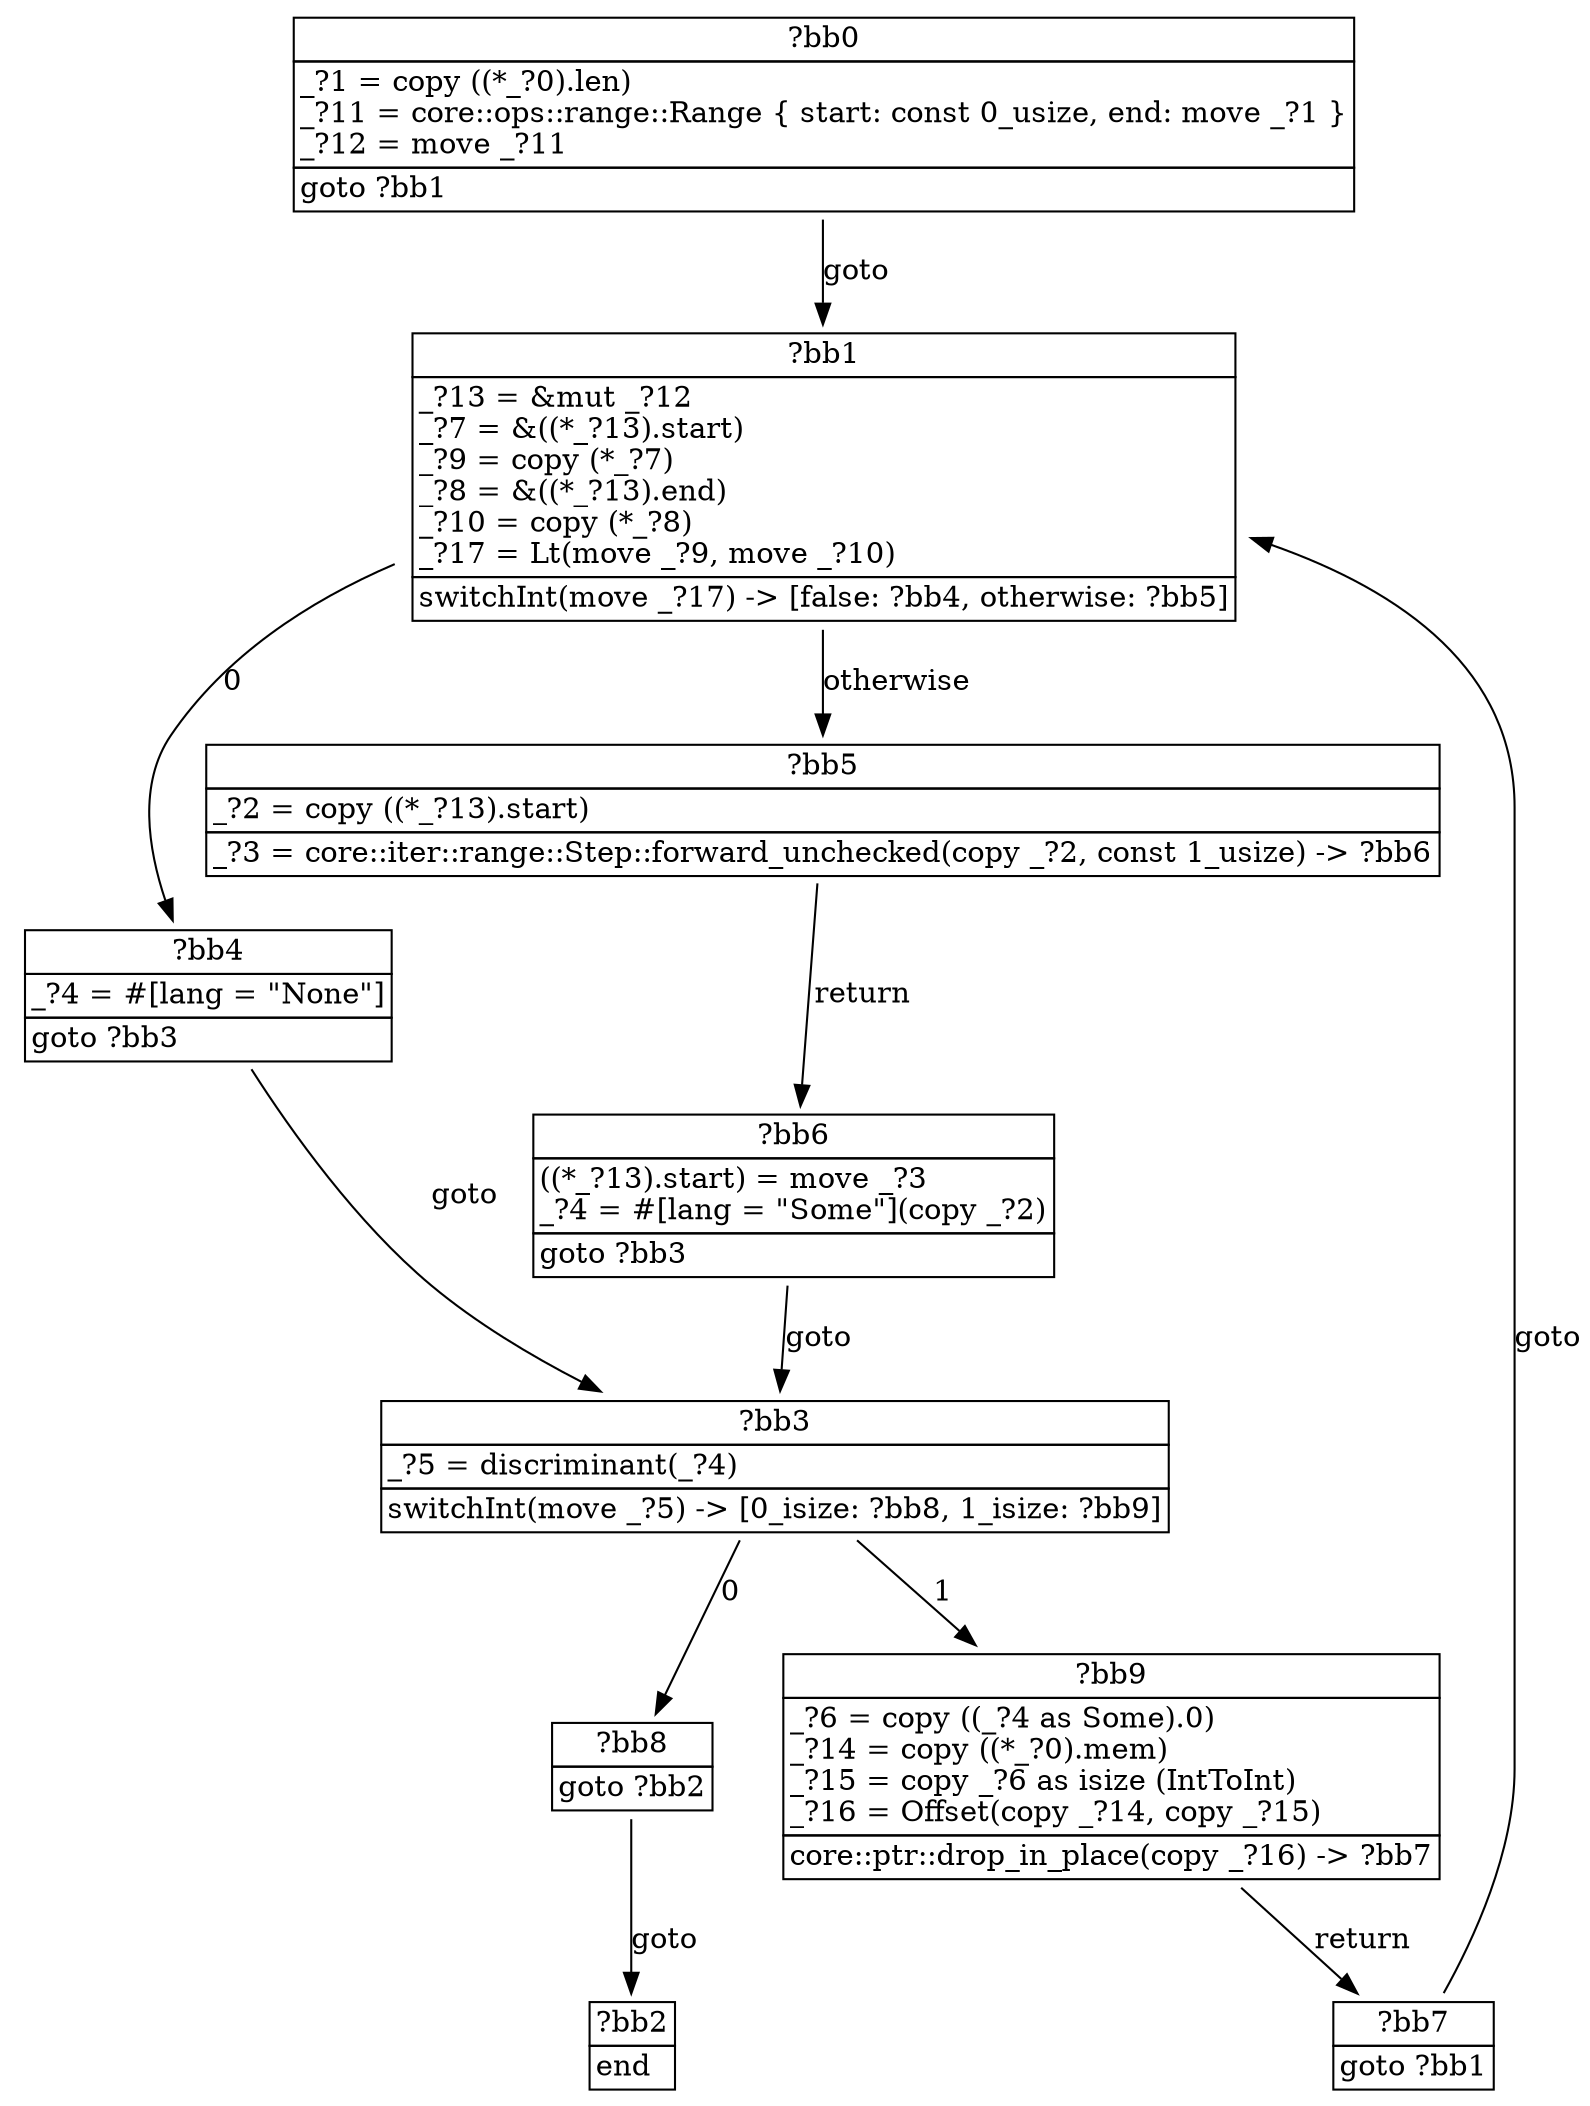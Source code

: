 digraph ControlFlowGraph {
    bb0 [shape="none", label=<<table border="0" cellborder="1" cellspacing="0"><tr><td  align="center" colspan="1">?bb0</td></tr><tr><td align="left" balign="left">_?1 = copy ((*_?0).len)<br/>_?11 = core::ops::range::Range { start: const 0_usize, end: move _?1 }<br/>_?12 = move _?11<br/></td></tr><tr><td align="left">goto ?bb1</td></tr></table>>];
    bb1 [shape="none", label=<<table border="0" cellborder="1" cellspacing="0"><tr><td  align="center" colspan="1">?bb1</td></tr><tr><td align="left" balign="left">_?13 = &amp;mut _?12<br/>_?7 = &amp;((*_?13).start)<br/>_?9 = copy (*_?7)<br/>_?8 = &amp;((*_?13).end)<br/>_?10 = copy (*_?8)<br/>_?17 = Lt(move _?9, move _?10)<br/></td></tr><tr><td align="left">switchInt(move _?17) -&gt; [false: ?bb4, otherwise: ?bb5]</td></tr></table>>];
    bb2 [shape="none", label=<<table border="0" cellborder="1" cellspacing="0"><tr><td  align="center" colspan="1">?bb2</td></tr><tr><td align="left">end</td></tr></table>>];
    bb3 [shape="none", label=<<table border="0" cellborder="1" cellspacing="0"><tr><td  align="center" colspan="1">?bb3</td></tr><tr><td align="left" balign="left">_?5 = discriminant(_?4)<br/></td></tr><tr><td align="left">switchInt(move _?5) -&gt; [0_isize: ?bb8, 1_isize: ?bb9]</td></tr></table>>];
    bb4 [shape="none", label=<<table border="0" cellborder="1" cellspacing="0"><tr><td  align="center" colspan="1">?bb4</td></tr><tr><td align="left" balign="left">_?4 = #[lang = &quot;None&quot;]<br/></td></tr><tr><td align="left">goto ?bb3</td></tr></table>>];
    bb5 [shape="none", label=<<table border="0" cellborder="1" cellspacing="0"><tr><td  align="center" colspan="1">?bb5</td></tr><tr><td align="left" balign="left">_?2 = copy ((*_?13).start)<br/></td></tr><tr><td align="left">_?3 = core::iter::range::Step::forward_unchecked(copy _?2, const 1_usize) -&gt; ?bb6</td></tr></table>>];
    bb6 [shape="none", label=<<table border="0" cellborder="1" cellspacing="0"><tr><td  align="center" colspan="1">?bb6</td></tr><tr><td align="left" balign="left">((*_?13).start) = move _?3<br/>_?4 = #[lang = &quot;Some&quot;](copy _?2)<br/></td></tr><tr><td align="left">goto ?bb3</td></tr></table>>];
    bb7 [shape="none", label=<<table border="0" cellborder="1" cellspacing="0"><tr><td  align="center" colspan="1">?bb7</td></tr><tr><td align="left">goto ?bb1</td></tr></table>>];
    bb8 [shape="none", label=<<table border="0" cellborder="1" cellspacing="0"><tr><td  align="center" colspan="1">?bb8</td></tr><tr><td align="left">goto ?bb2</td></tr></table>>];
    bb9 [shape="none", label=<<table border="0" cellborder="1" cellspacing="0"><tr><td  align="center" colspan="1">?bb9</td></tr><tr><td align="left" balign="left">_?6 = copy ((_?4 as Some).0)<br/>_?14 = copy ((*_?0).mem)<br/>_?15 = copy _?6 as isize (IntToInt)<br/>_?16 = Offset(copy _?14, copy _?15)<br/></td></tr><tr><td align="left">core::ptr::drop_in_place(copy _?16) -&gt; ?bb7</td></tr></table>>];
    bb0 -> bb1 [label="goto"];
    bb1 -> bb4 [label="0"];
    bb1 -> bb5 [label="otherwise"];
    bb3 -> bb8 [label="0"];
    bb3 -> bb9 [label="1"];
    bb4 -> bb3 [label="goto"];
    bb5 -> bb6 [label="return"];
    bb6 -> bb3 [label="goto"];
    bb7 -> bb1 [label="goto"];
    bb8 -> bb2 [label="goto"];
    bb9 -> bb7 [label="return"];
}

